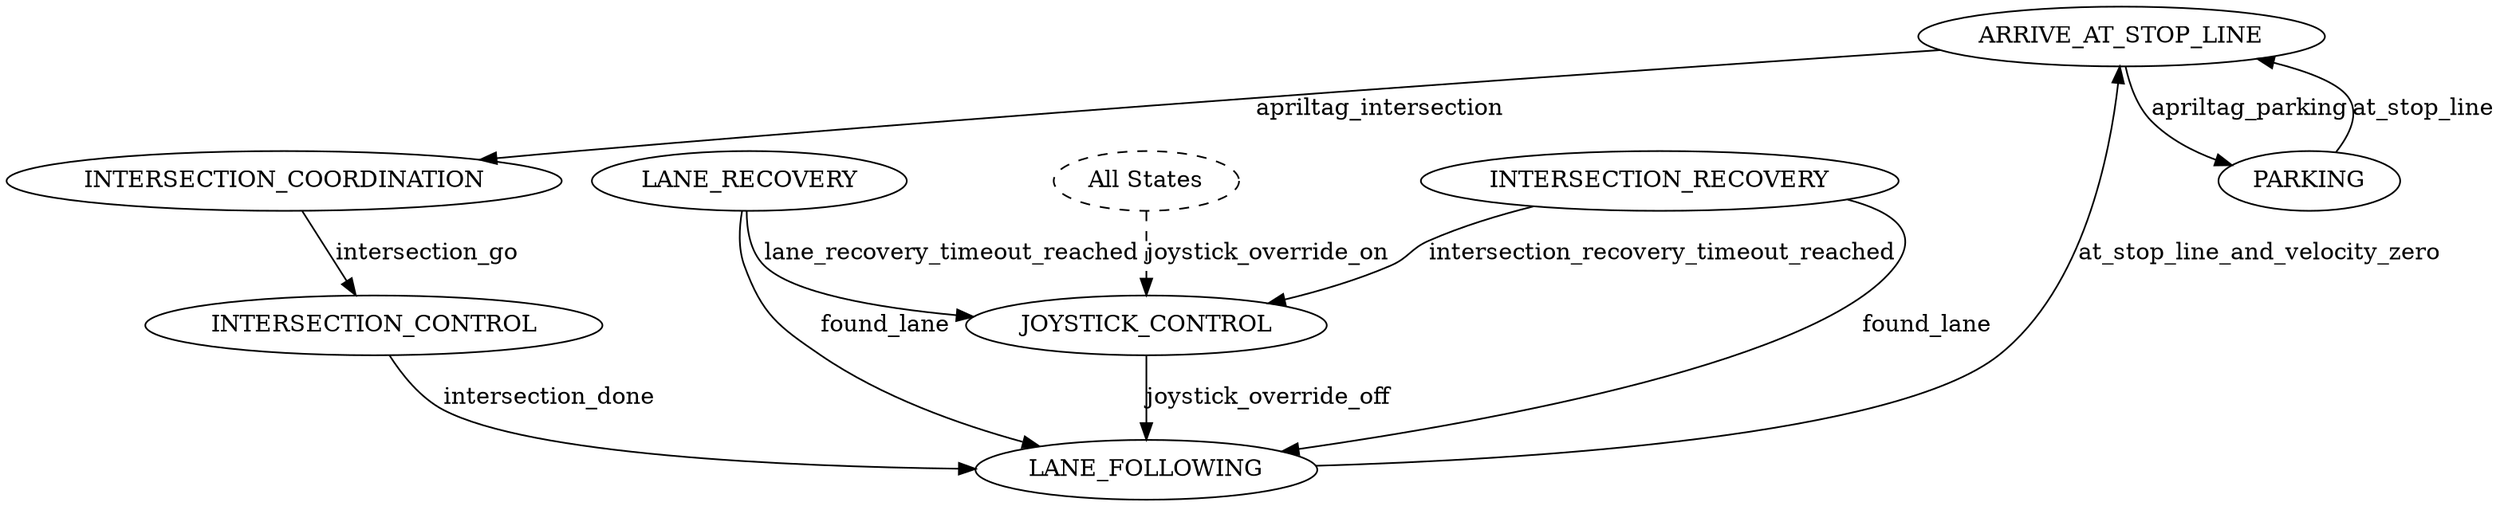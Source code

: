 // default.yaml
digraph {
	ARRIVE_AT_STOP_LINE [label=ARRIVE_AT_STOP_LINE]
	INTERSECTION_CONTROL [label=INTERSECTION_CONTROL]
	INTERSECTION_COORDINATION [label=INTERSECTION_COORDINATION]
	LANE_RECOVERY [label=LANE_RECOVERY]
	JOYSTICK_CONTROL [label=JOYSTICK_CONTROL]
	INTERSECTION_RECOVERY [label=INTERSECTION_RECOVERY]
	PARKING [label=PARKING]
	LANE_FOLLOWING [label=LANE_FOLLOWING]
	ARRIVE_AT_STOP_LINE -> INTERSECTION_COORDINATION [label=apriltag_intersection]
	ARRIVE_AT_STOP_LINE -> PARKING [label=apriltag_parking]
	INTERSECTION_CONTROL -> LANE_FOLLOWING [label=intersection_done]
	INTERSECTION_COORDINATION -> INTERSECTION_CONTROL [label=intersection_go]
	LANE_RECOVERY -> JOYSTICK_CONTROL [label=lane_recovery_timeout_reached]
	LANE_RECOVERY -> LANE_FOLLOWING [label=found_lane]
	JOYSTICK_CONTROL -> LANE_FOLLOWING [label=joystick_override_off]
	INTERSECTION_RECOVERY -> JOYSTICK_CONTROL [label=intersection_recovery_timeout_reached]
	INTERSECTION_RECOVERY -> LANE_FOLLOWING [label=found_lane]
	PARKING -> ARRIVE_AT_STOP_LINE [label=at_stop_line]
	LANE_FOLLOWING -> ARRIVE_AT_STOP_LINE [label=at_stop_line_and_velocity_zero]
	ALL_STATES [label="All States" style=dashed]
	ALL_STATES -> JOYSTICK_CONTROL [label=joystick_override_on concentrate=false style=dashed]
}